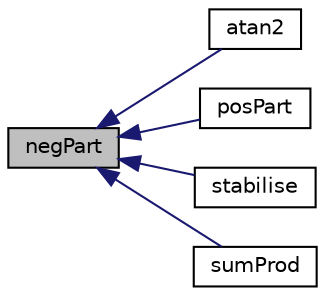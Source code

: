digraph "negPart"
{
  bgcolor="transparent";
  edge [fontname="Helvetica",fontsize="10",labelfontname="Helvetica",labelfontsize="10"];
  node [fontname="Helvetica",fontsize="10",shape=record];
  rankdir="LR";
  Node41527 [label="negPart",height=0.2,width=0.4,color="black", fillcolor="grey75", style="filled", fontcolor="black"];
  Node41527 -> Node41528 [dir="back",color="midnightblue",fontsize="10",style="solid",fontname="Helvetica"];
  Node41528 [label="atan2",height=0.2,width=0.4,color="black",URL="$a21851.html#ac4f658d3f23292db85ec6b618e5976e0"];
  Node41527 -> Node41529 [dir="back",color="midnightblue",fontsize="10",style="solid",fontname="Helvetica"];
  Node41529 [label="posPart",height=0.2,width=0.4,color="black",URL="$a21851.html#aec32e31d5498a99d1ec5e12b5304684a",tooltip="Return the positive part of s. "];
  Node41527 -> Node41530 [dir="back",color="midnightblue",fontsize="10",style="solid",fontname="Helvetica"];
  Node41530 [label="stabilise",height=0.2,width=0.4,color="black",URL="$a21851.html#a5256ed0d7ec24b1876ba90c6ff1f8727"];
  Node41527 -> Node41531 [dir="back",color="midnightblue",fontsize="10",style="solid",fontname="Helvetica"];
  Node41531 [label="sumProd",height=0.2,width=0.4,color="black",URL="$a21851.html#a5b480f6156c25bef4de87d86094e87ea"];
}
